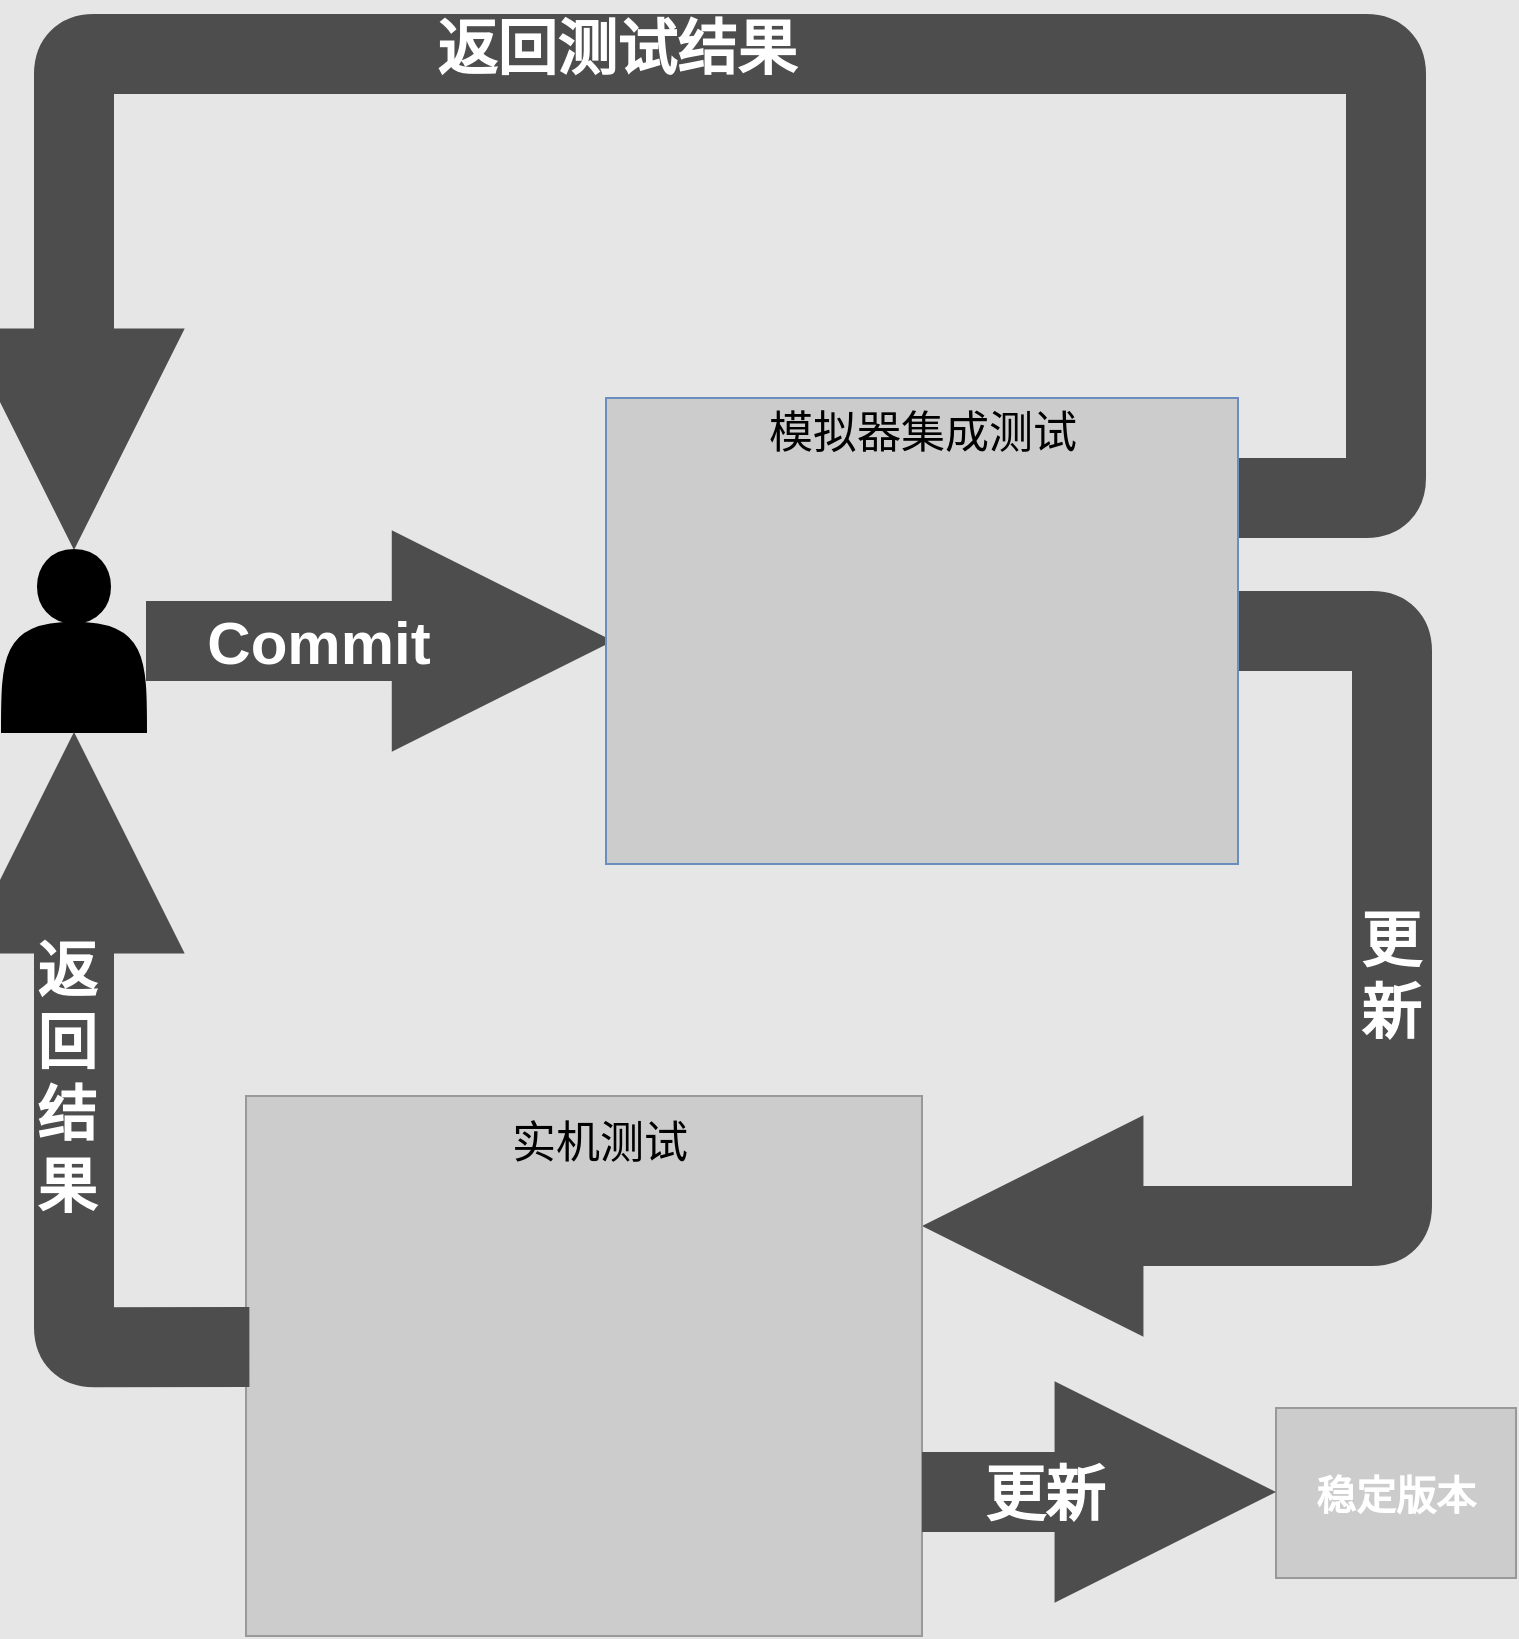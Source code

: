 <mxfile version="14.5.3" type="github">
  <diagram id="C5RBs43oDa-KdzZeNtuy" name="Page-1">
    <mxGraphModel dx="2717" dy="1324" grid="0" gridSize="10" guides="1" tooltips="1" connect="1" arrows="1" fold="1" page="1" pageScale="1" pageWidth="827" pageHeight="1169" background="#E6E6E6" math="0" shadow="0">
      <root>
        <mxCell id="WIyWlLk6GJQsqaUBKTNV-0" />
        <mxCell id="WIyWlLk6GJQsqaUBKTNV-1" parent="WIyWlLk6GJQsqaUBKTNV-0" />
        <mxCell id="z847mLsnk4uZPP90Tr30-51" style="edgeStyle=orthogonalEdgeStyle;rounded=1;orthogonalLoop=1;jettySize=auto;html=1;endArrow=block;endFill=1;strokeColor=#4D4D4D;strokeWidth=40;fontFamily=Helvetica;fontSize=30;fontColor=#FFFFFF;" edge="1" parent="WIyWlLk6GJQsqaUBKTNV-1" source="yCoFn1HLlYzGFG8CJQgo-0">
          <mxGeometry relative="1" as="geometry">
            <mxPoint x="342.607" y="379.5" as="targetPoint" />
          </mxGeometry>
        </mxCell>
        <mxCell id="z847mLsnk4uZPP90Tr30-54" value="Commit" style="edgeLabel;html=1;align=center;verticalAlign=middle;resizable=0;points=[];fontSize=30;fontFamily=Helvetica;fontColor=#FFFFFF;labelBackgroundColor=none;fontStyle=1" vertex="1" connectable="0" parent="z847mLsnk4uZPP90Tr30-51">
          <mxGeometry x="-0.241" y="6" relative="1" as="geometry">
            <mxPoint x="-3.24" y="6" as="offset" />
          </mxGeometry>
        </mxCell>
        <mxCell id="yCoFn1HLlYzGFG8CJQgo-0" value="" style="shape=actor;whiteSpace=wrap;html=1;fillColor=#000000;" parent="WIyWlLk6GJQsqaUBKTNV-1" vertex="1">
          <mxGeometry x="37" y="334" width="72" height="91" as="geometry" />
        </mxCell>
        <mxCell id="z847mLsnk4uZPP90Tr30-22" style="edgeStyle=orthogonalEdgeStyle;rounded=1;orthogonalLoop=1;jettySize=auto;html=1;endArrow=block;endFill=1;strokeColor=#4D4D4D;strokeWidth=40;" edge="1" parent="WIyWlLk6GJQsqaUBKTNV-1" source="yCoFn1HLlYzGFG8CJQgo-1" target="yCoFn1HLlYzGFG8CJQgo-10">
          <mxGeometry relative="1" as="geometry">
            <mxPoint x="694" y="356" as="targetPoint" />
            <Array as="points">
              <mxPoint x="732" y="374" />
              <mxPoint x="732" y="672" />
            </Array>
          </mxGeometry>
        </mxCell>
        <mxCell id="z847mLsnk4uZPP90Tr30-43" value="&lt;b style=&quot;font-size: 30px&quot;&gt;&lt;font color=&quot;#ffffff&quot; style=&quot;font-size: 30px&quot;&gt;更&lt;br&gt;新&lt;/font&gt;&lt;/b&gt;" style="edgeLabel;html=1;align=center;verticalAlign=middle;resizable=0;points=[];labelBackgroundColor=none;fontFamily=Helvetica;" vertex="1" connectable="0" parent="z847mLsnk4uZPP90Tr30-22">
          <mxGeometry x="-0.181" y="-1" relative="1" as="geometry">
            <mxPoint as="offset" />
          </mxGeometry>
        </mxCell>
        <mxCell id="yCoFn1HLlYzGFG8CJQgo-10" value="&lt;b&gt;&lt;br&gt;&lt;/b&gt;" style="whiteSpace=wrap;html=1;strokeColor=#999999;fillColor=#CCCCCC;" parent="WIyWlLk6GJQsqaUBKTNV-1" vertex="1">
          <mxGeometry x="159" y="607" width="338" height="270" as="geometry" />
        </mxCell>
        <mxCell id="zhnEyoMv6DwNwn8XBxOK-1" value="&lt;span style=&quot;line-height: 200%&quot;&gt;&lt;font style=&quot;font-size: 22px&quot;&gt;实机测试&lt;/font&gt;&lt;/span&gt;" style="text;html=1;strokeColor=none;fillColor=none;align=center;verticalAlign=middle;whiteSpace=wrap;rounded=0;sketch=0;" parent="WIyWlLk6GJQsqaUBKTNV-1" vertex="1">
          <mxGeometry x="283" y="607" width="106" height="50" as="geometry" />
        </mxCell>
        <mxCell id="z847mLsnk4uZPP90Tr30-7" value="&lt;font color=&quot;#ffffff&quot; size=&quot;1&quot;&gt;&lt;b style=&quot;font-size: 20px&quot;&gt;稳定版本&lt;/b&gt;&lt;/font&gt;" style="rounded=0;whiteSpace=wrap;html=1;strokeColor=#999999;fillColor=#CCCCCC;" vertex="1" parent="WIyWlLk6GJQsqaUBKTNV-1">
          <mxGeometry x="674" y="763" width="120" height="85" as="geometry" />
        </mxCell>
        <mxCell id="z847mLsnk4uZPP90Tr30-18" value="" style="edgeStyle=segmentEdgeStyle;endArrow=block;html=1;strokeWidth=40;strokeColor=#4D4D4D;exitX=0.005;exitY=0.465;exitDx=0;exitDy=0;exitPerimeter=0;entryX=0.5;entryY=1;entryDx=0;entryDy=0;endFill=1;" edge="1" parent="WIyWlLk6GJQsqaUBKTNV-1" source="yCoFn1HLlYzGFG8CJQgo-10" target="yCoFn1HLlYzGFG8CJQgo-0">
          <mxGeometry width="50" height="50" relative="1" as="geometry">
            <mxPoint x="164" y="403" as="sourcePoint" />
            <mxPoint x="70" y="287" as="targetPoint" />
          </mxGeometry>
        </mxCell>
        <mxCell id="z847mLsnk4uZPP90Tr30-47" value="&lt;b&gt;&lt;font style=&quot;font-size: 30px&quot;&gt;返&lt;br&gt;回&lt;br&gt;结&lt;br&gt;果&lt;/font&gt;&lt;/b&gt;" style="edgeLabel;html=1;align=center;verticalAlign=middle;resizable=0;points=[];fontSize=30;fontFamily=Helvetica;fontColor=#FFFFFF;labelBackgroundColor=none;" vertex="1" connectable="0" parent="z847mLsnk4uZPP90Tr30-18">
          <mxGeometry x="0.132" y="3" relative="1" as="geometry">
            <mxPoint x="-1.04" y="0.55" as="offset" />
          </mxGeometry>
        </mxCell>
        <mxCell id="z847mLsnk4uZPP90Tr30-19" value="" style="edgeStyle=segmentEdgeStyle;endArrow=block;html=1;strokeWidth=40;strokeColor=#4D4D4D;endFill=1;" edge="1" parent="WIyWlLk6GJQsqaUBKTNV-1" target="z847mLsnk4uZPP90Tr30-7">
          <mxGeometry width="50" height="50" relative="1" as="geometry">
            <mxPoint x="497" y="805" as="sourcePoint" />
            <mxPoint x="627" y="805" as="targetPoint" />
            <Array as="points" />
          </mxGeometry>
        </mxCell>
        <mxCell id="z847mLsnk4uZPP90Tr30-45" value="&lt;font style=&quot;font-size: 30px;&quot;&gt;更新&lt;/font&gt;" style="edgeLabel;html=1;align=center;verticalAlign=middle;resizable=0;points=[];fontColor=#FFFFFF;labelBackgroundColor=none;fontSize=30;fontStyle=1" vertex="1" connectable="0" parent="z847mLsnk4uZPP90Tr30-19">
          <mxGeometry x="-0.175" y="1" relative="1" as="geometry">
            <mxPoint x="-12.1" y="1.5" as="offset" />
          </mxGeometry>
        </mxCell>
        <mxCell id="z847mLsnk4uZPP90Tr30-53" style="edgeStyle=orthogonalEdgeStyle;rounded=1;orthogonalLoop=1;jettySize=auto;html=1;endArrow=block;endFill=1;strokeColor=#4D4D4D;strokeWidth=40;fontFamily=Helvetica;fontSize=30;fontColor=#FFFFFF;entryX=0.5;entryY=0;entryDx=0;entryDy=0;" edge="1" parent="WIyWlLk6GJQsqaUBKTNV-1" source="yCoFn1HLlYzGFG8CJQgo-1" target="yCoFn1HLlYzGFG8CJQgo-0">
          <mxGeometry relative="1" as="geometry">
            <mxPoint x="88" y="86" as="targetPoint" />
            <Array as="points">
              <mxPoint x="729" y="308" />
              <mxPoint x="729" y="86" />
              <mxPoint x="73" y="86" />
            </Array>
          </mxGeometry>
        </mxCell>
        <mxCell id="z847mLsnk4uZPP90Tr30-55" value="返回测试结果" style="edgeLabel;html=1;align=center;verticalAlign=middle;resizable=0;points=[];fontSize=30;fontFamily=Helvetica;fontColor=#FFFFFF;labelBackgroundColor=none;fontStyle=1" vertex="1" connectable="0" parent="z847mLsnk4uZPP90Tr30-53">
          <mxGeometry x="0.239" y="7" relative="1" as="geometry">
            <mxPoint x="62.47" y="-10.06" as="offset" />
          </mxGeometry>
        </mxCell>
        <mxCell id="yCoFn1HLlYzGFG8CJQgo-1" value="" style="whiteSpace=wrap;html=1;strokeColor=#6c8ebf;fillColor=#CCCCCC;" parent="WIyWlLk6GJQsqaUBKTNV-1" vertex="1">
          <mxGeometry x="339" y="258" width="316" height="233" as="geometry" />
        </mxCell>
        <mxCell id="z847mLsnk4uZPP90Tr30-48" value="&lt;font color=&quot;#000000&quot; style=&quot;font-size: 22px&quot;&gt;模拟器集成测试&lt;/font&gt;" style="text;html=1;strokeColor=none;fillColor=none;align=center;verticalAlign=middle;whiteSpace=wrap;rounded=0;labelBackgroundColor=none;fontFamily=Helvetica;fontSize=30;fontColor=#FFFFFF;" vertex="1" parent="WIyWlLk6GJQsqaUBKTNV-1">
          <mxGeometry x="380.75" y="262" width="232.5" height="20" as="geometry" />
        </mxCell>
      </root>
    </mxGraphModel>
  </diagram>
</mxfile>
